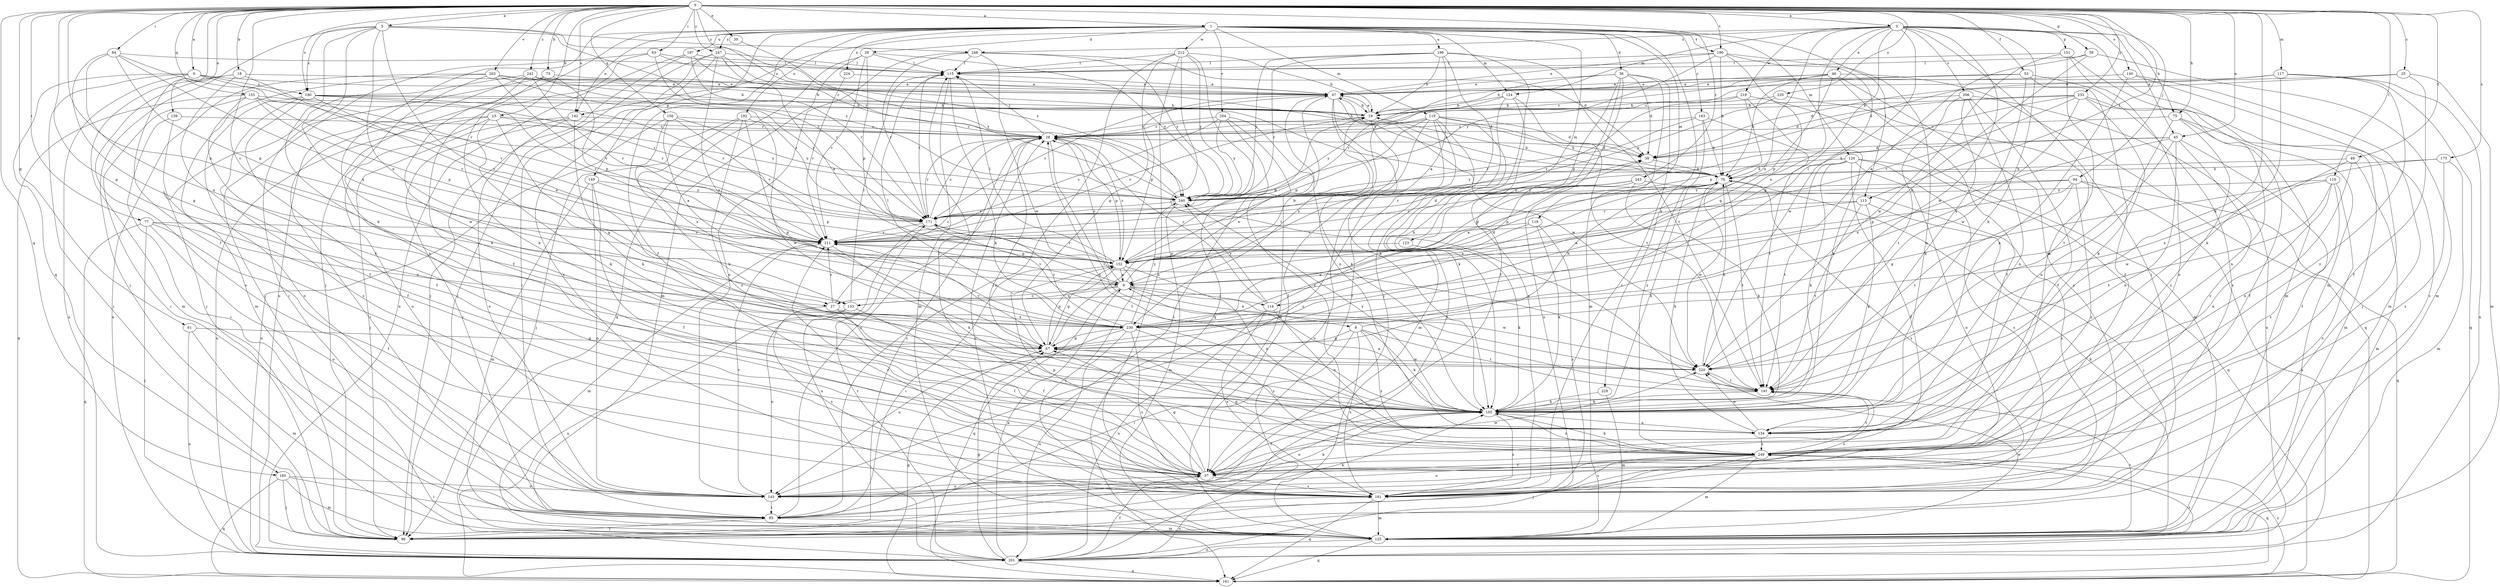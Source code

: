 strict digraph  {
0;
1;
3;
5;
6;
8;
9;
15;
18;
19;
25;
27;
28;
29;
36;
38;
39;
45;
46;
47;
49;
53;
57;
58;
61;
67;
73;
75;
76;
77;
83;
84;
85;
94;
96;
105;
110;
113;
114;
115;
117;
118;
119;
120;
123;
124;
125;
133;
134;
139;
140;
142;
143;
149;
151;
152;
153;
156;
160;
161;
163;
171;
175;
180;
181;
190;
191;
192;
196;
197;
201;
203;
204;
206;
211;
212;
219;
220;
224;
229;
230;
233;
235;
240;
242;
243;
247;
248;
249;
0 -> 1  [label=a];
0 -> 3  [label=a];
0 -> 5  [label=a];
0 -> 6  [label=a];
0 -> 15  [label=b];
0 -> 18  [label=b];
0 -> 25  [label=c];
0 -> 27  [label=c];
0 -> 39  [label=e];
0 -> 45  [label=e];
0 -> 49  [label=f];
0 -> 53  [label=f];
0 -> 57  [label=f];
0 -> 58  [label=g];
0 -> 61  [label=g];
0 -> 67  [label=g];
0 -> 73  [label=h];
0 -> 75  [label=h];
0 -> 77  [label=i];
0 -> 83  [label=i];
0 -> 84  [label=i];
0 -> 94  [label=j];
0 -> 105  [label=k];
0 -> 110  [label=l];
0 -> 113  [label=l];
0 -> 117  [label=m];
0 -> 133  [label=n];
0 -> 139  [label=o];
0 -> 140  [label=o];
0 -> 142  [label=o];
0 -> 153  [label=q];
0 -> 156  [label=q];
0 -> 160  [label=q];
0 -> 175  [label=s];
0 -> 180  [label=s];
0 -> 190  [label=t];
0 -> 203  [label=v];
0 -> 233  [label=y];
0 -> 235  [label=y];
0 -> 240  [label=y];
0 -> 242  [label=z];
0 -> 243  [label=z];
0 -> 247  [label=z];
1 -> 29  [label=d];
1 -> 36  [label=d];
1 -> 57  [label=f];
1 -> 96  [label=j];
1 -> 113  [label=l];
1 -> 118  [label=m];
1 -> 119  [label=m];
1 -> 120  [label=m];
1 -> 123  [label=m];
1 -> 124  [label=m];
1 -> 142  [label=o];
1 -> 149  [label=p];
1 -> 163  [label=r];
1 -> 190  [label=t];
1 -> 192  [label=u];
1 -> 196  [label=u];
1 -> 197  [label=u];
1 -> 201  [label=u];
1 -> 204  [label=v];
1 -> 212  [label=w];
1 -> 224  [label=x];
1 -> 229  [label=x];
1 -> 247  [label=z];
3 -> 45  [label=e];
3 -> 46  [label=e];
3 -> 67  [label=g];
3 -> 75  [label=h];
3 -> 85  [label=i];
3 -> 105  [label=k];
3 -> 114  [label=l];
3 -> 124  [label=m];
3 -> 125  [label=m];
3 -> 133  [label=n];
3 -> 142  [label=o];
3 -> 151  [label=p];
3 -> 206  [label=v];
3 -> 219  [label=w];
3 -> 220  [label=w];
3 -> 230  [label=x];
3 -> 248  [label=z];
5 -> 27  [label=c];
5 -> 76  [label=h];
5 -> 96  [label=j];
5 -> 105  [label=k];
5 -> 133  [label=n];
5 -> 180  [label=s];
5 -> 230  [label=x];
5 -> 240  [label=y];
5 -> 248  [label=z];
6 -> 47  [label=e];
6 -> 96  [label=j];
6 -> 160  [label=q];
6 -> 171  [label=r];
6 -> 180  [label=s];
6 -> 201  [label=u];
8 -> 67  [label=g];
8 -> 76  [label=h];
8 -> 85  [label=i];
8 -> 105  [label=k];
8 -> 181  [label=s];
8 -> 191  [label=t];
8 -> 249  [label=z];
9 -> 8  [label=a];
9 -> 19  [label=b];
9 -> 27  [label=c];
9 -> 28  [label=c];
9 -> 114  [label=l];
9 -> 133  [label=n];
9 -> 161  [label=q];
9 -> 211  [label=v];
9 -> 220  [label=w];
15 -> 28  [label=c];
15 -> 67  [label=g];
15 -> 85  [label=i];
15 -> 105  [label=k];
15 -> 143  [label=o];
15 -> 201  [label=u];
15 -> 240  [label=y];
18 -> 47  [label=e];
18 -> 57  [label=f];
18 -> 125  [label=m];
18 -> 143  [label=o];
18 -> 211  [label=v];
19 -> 28  [label=c];
19 -> 47  [label=e];
19 -> 57  [label=f];
19 -> 211  [label=v];
25 -> 38  [label=d];
25 -> 47  [label=e];
25 -> 57  [label=f];
25 -> 125  [label=m];
27 -> 28  [label=c];
27 -> 57  [label=f];
27 -> 181  [label=s];
27 -> 211  [label=v];
27 -> 230  [label=x];
28 -> 38  [label=d];
28 -> 115  [label=l];
28 -> 134  [label=n];
28 -> 152  [label=p];
28 -> 171  [label=r];
28 -> 191  [label=t];
29 -> 115  [label=l];
29 -> 125  [label=m];
29 -> 152  [label=p];
29 -> 161  [label=q];
29 -> 211  [label=v];
29 -> 240  [label=y];
36 -> 38  [label=d];
36 -> 47  [label=e];
36 -> 57  [label=f];
36 -> 125  [label=m];
36 -> 152  [label=p];
36 -> 171  [label=r];
36 -> 181  [label=s];
36 -> 201  [label=u];
38 -> 76  [label=h];
39 -> 240  [label=y];
45 -> 38  [label=d];
45 -> 57  [label=f];
45 -> 76  [label=h];
45 -> 134  [label=n];
45 -> 220  [label=w];
45 -> 230  [label=x];
45 -> 249  [label=z];
46 -> 19  [label=b];
46 -> 28  [label=c];
46 -> 47  [label=e];
46 -> 57  [label=f];
46 -> 76  [label=h];
46 -> 152  [label=p];
46 -> 161  [label=q];
46 -> 181  [label=s];
47 -> 19  [label=b];
47 -> 105  [label=k];
47 -> 125  [label=m];
47 -> 134  [label=n];
47 -> 152  [label=p];
47 -> 171  [label=r];
47 -> 220  [label=w];
49 -> 76  [label=h];
49 -> 125  [label=m];
49 -> 134  [label=n];
49 -> 220  [label=w];
53 -> 28  [label=c];
53 -> 47  [label=e];
53 -> 57  [label=f];
53 -> 181  [label=s];
53 -> 220  [label=w];
57 -> 67  [label=g];
57 -> 143  [label=o];
57 -> 152  [label=p];
57 -> 181  [label=s];
57 -> 220  [label=w];
58 -> 9  [label=a];
58 -> 115  [label=l];
58 -> 125  [label=m];
58 -> 230  [label=x];
61 -> 67  [label=g];
61 -> 125  [label=m];
61 -> 201  [label=u];
67 -> 47  [label=e];
67 -> 152  [label=p];
67 -> 211  [label=v];
67 -> 220  [label=w];
73 -> 47  [label=e];
73 -> 85  [label=i];
73 -> 105  [label=k];
73 -> 152  [label=p];
75 -> 28  [label=c];
75 -> 57  [label=f];
75 -> 125  [label=m];
75 -> 134  [label=n];
75 -> 249  [label=z];
76 -> 19  [label=b];
76 -> 47  [label=e];
76 -> 152  [label=p];
76 -> 181  [label=s];
76 -> 191  [label=t];
76 -> 220  [label=w];
76 -> 230  [label=x];
76 -> 240  [label=y];
77 -> 57  [label=f];
77 -> 96  [label=j];
77 -> 143  [label=o];
77 -> 161  [label=q];
77 -> 211  [label=v];
77 -> 230  [label=x];
83 -> 57  [label=f];
83 -> 76  [label=h];
83 -> 96  [label=j];
83 -> 115  [label=l];
83 -> 171  [label=r];
84 -> 67  [label=g];
84 -> 115  [label=l];
84 -> 152  [label=p];
84 -> 171  [label=r];
84 -> 211  [label=v];
84 -> 230  [label=x];
85 -> 28  [label=c];
85 -> 96  [label=j];
85 -> 105  [label=k];
85 -> 125  [label=m];
94 -> 152  [label=p];
94 -> 161  [label=q];
94 -> 171  [label=r];
94 -> 191  [label=t];
94 -> 201  [label=u];
94 -> 240  [label=y];
94 -> 249  [label=z];
96 -> 28  [label=c];
105 -> 9  [label=a];
105 -> 28  [label=c];
105 -> 57  [label=f];
105 -> 76  [label=h];
105 -> 134  [label=n];
105 -> 143  [label=o];
105 -> 181  [label=s];
105 -> 240  [label=y];
105 -> 249  [label=z];
110 -> 67  [label=g];
110 -> 134  [label=n];
110 -> 143  [label=o];
110 -> 191  [label=t];
110 -> 240  [label=y];
110 -> 249  [label=z];
113 -> 9  [label=a];
113 -> 96  [label=j];
113 -> 105  [label=k];
113 -> 171  [label=r];
113 -> 191  [label=t];
114 -> 28  [label=c];
114 -> 38  [label=d];
114 -> 134  [label=n];
114 -> 181  [label=s];
114 -> 201  [label=u];
114 -> 240  [label=y];
115 -> 47  [label=e];
115 -> 105  [label=k];
115 -> 125  [label=m];
117 -> 38  [label=d];
117 -> 47  [label=e];
117 -> 105  [label=k];
117 -> 161  [label=q];
117 -> 201  [label=u];
117 -> 249  [label=z];
118 -> 105  [label=k];
118 -> 181  [label=s];
118 -> 211  [label=v];
118 -> 230  [label=x];
119 -> 28  [label=c];
119 -> 38  [label=d];
119 -> 57  [label=f];
119 -> 76  [label=h];
119 -> 105  [label=k];
119 -> 125  [label=m];
119 -> 143  [label=o];
119 -> 152  [label=p];
119 -> 201  [label=u];
119 -> 240  [label=y];
120 -> 57  [label=f];
120 -> 76  [label=h];
120 -> 105  [label=k];
120 -> 143  [label=o];
120 -> 161  [label=q];
120 -> 181  [label=s];
120 -> 191  [label=t];
120 -> 240  [label=y];
123 -> 105  [label=k];
123 -> 152  [label=p];
124 -> 19  [label=b];
124 -> 96  [label=j];
124 -> 181  [label=s];
124 -> 191  [label=t];
124 -> 230  [label=x];
125 -> 28  [label=c];
125 -> 76  [label=h];
125 -> 161  [label=q];
125 -> 191  [label=t];
125 -> 201  [label=u];
125 -> 220  [label=w];
133 -> 57  [label=f];
133 -> 115  [label=l];
133 -> 143  [label=o];
133 -> 201  [label=u];
134 -> 76  [label=h];
134 -> 115  [label=l];
134 -> 220  [label=w];
134 -> 249  [label=z];
139 -> 28  [label=c];
139 -> 57  [label=f];
139 -> 85  [label=i];
140 -> 47  [label=e];
140 -> 96  [label=j];
140 -> 105  [label=k];
140 -> 125  [label=m];
142 -> 28  [label=c];
142 -> 85  [label=i];
142 -> 96  [label=j];
142 -> 105  [label=k];
142 -> 143  [label=o];
143 -> 85  [label=i];
143 -> 105  [label=k];
143 -> 211  [label=v];
149 -> 57  [label=f];
149 -> 125  [label=m];
149 -> 143  [label=o];
149 -> 152  [label=p];
149 -> 240  [label=y];
151 -> 115  [label=l];
151 -> 125  [label=m];
151 -> 143  [label=o];
151 -> 220  [label=w];
151 -> 249  [label=z];
152 -> 9  [label=a];
152 -> 19  [label=b];
152 -> 28  [label=c];
152 -> 67  [label=g];
152 -> 85  [label=i];
152 -> 115  [label=l];
152 -> 134  [label=n];
152 -> 171  [label=r];
152 -> 181  [label=s];
153 -> 19  [label=b];
153 -> 85  [label=i];
153 -> 105  [label=k];
153 -> 152  [label=p];
153 -> 161  [label=q];
153 -> 171  [label=r];
153 -> 211  [label=v];
156 -> 9  [label=a];
156 -> 28  [label=c];
156 -> 201  [label=u];
156 -> 211  [label=v];
156 -> 230  [label=x];
156 -> 240  [label=y];
160 -> 85  [label=i];
160 -> 96  [label=j];
160 -> 125  [label=m];
160 -> 143  [label=o];
160 -> 161  [label=q];
161 -> 67  [label=g];
161 -> 249  [label=z];
163 -> 28  [label=c];
163 -> 76  [label=h];
163 -> 171  [label=r];
163 -> 191  [label=t];
163 -> 249  [label=z];
171 -> 28  [label=c];
171 -> 115  [label=l];
171 -> 191  [label=t];
171 -> 201  [label=u];
171 -> 211  [label=v];
175 -> 76  [label=h];
175 -> 125  [label=m];
175 -> 230  [label=x];
175 -> 249  [label=z];
180 -> 9  [label=a];
180 -> 19  [label=b];
180 -> 38  [label=d];
180 -> 57  [label=f];
180 -> 143  [label=o];
180 -> 171  [label=r];
180 -> 181  [label=s];
180 -> 211  [label=v];
181 -> 125  [label=m];
181 -> 161  [label=q];
181 -> 211  [label=v];
190 -> 47  [label=e];
190 -> 67  [label=g];
190 -> 76  [label=h];
190 -> 115  [label=l];
190 -> 134  [label=n];
190 -> 220  [label=w];
190 -> 240  [label=y];
191 -> 105  [label=k];
191 -> 181  [label=s];
192 -> 28  [label=c];
192 -> 67  [label=g];
192 -> 96  [label=j];
192 -> 105  [label=k];
192 -> 220  [label=w];
192 -> 249  [label=z];
196 -> 9  [label=a];
196 -> 19  [label=b];
196 -> 96  [label=j];
196 -> 105  [label=k];
196 -> 115  [label=l];
196 -> 171  [label=r];
196 -> 191  [label=t];
196 -> 240  [label=y];
197 -> 28  [label=c];
197 -> 96  [label=j];
197 -> 115  [label=l];
197 -> 171  [label=r];
197 -> 201  [label=u];
201 -> 9  [label=a];
201 -> 57  [label=f];
201 -> 67  [label=g];
201 -> 161  [label=q];
201 -> 171  [label=r];
201 -> 181  [label=s];
201 -> 249  [label=z];
203 -> 19  [label=b];
203 -> 47  [label=e];
203 -> 105  [label=k];
203 -> 125  [label=m];
203 -> 171  [label=r];
203 -> 201  [label=u];
203 -> 211  [label=v];
204 -> 28  [label=c];
204 -> 85  [label=i];
204 -> 105  [label=k];
204 -> 211  [label=v];
204 -> 240  [label=y];
204 -> 249  [label=z];
206 -> 19  [label=b];
206 -> 57  [label=f];
206 -> 105  [label=k];
206 -> 134  [label=n];
206 -> 191  [label=t];
206 -> 201  [label=u];
211 -> 38  [label=d];
211 -> 105  [label=k];
211 -> 125  [label=m];
211 -> 152  [label=p];
212 -> 19  [label=b];
212 -> 67  [label=g];
212 -> 85  [label=i];
212 -> 115  [label=l];
212 -> 161  [label=q];
212 -> 181  [label=s];
212 -> 191  [label=t];
212 -> 240  [label=y];
219 -> 19  [label=b];
219 -> 105  [label=k];
219 -> 125  [label=m];
219 -> 152  [label=p];
219 -> 211  [label=v];
220 -> 76  [label=h];
220 -> 191  [label=t];
224 -> 47  [label=e];
224 -> 211  [label=v];
229 -> 105  [label=k];
229 -> 125  [label=m];
230 -> 67  [label=g];
230 -> 115  [label=l];
230 -> 143  [label=o];
230 -> 171  [label=r];
230 -> 181  [label=s];
230 -> 201  [label=u];
230 -> 240  [label=y];
230 -> 249  [label=z];
233 -> 19  [label=b];
233 -> 38  [label=d];
233 -> 105  [label=k];
233 -> 134  [label=n];
233 -> 181  [label=s];
233 -> 211  [label=v];
233 -> 230  [label=x];
233 -> 240  [label=y];
235 -> 19  [label=b];
235 -> 191  [label=t];
235 -> 240  [label=y];
240 -> 28  [label=c];
240 -> 125  [label=m];
240 -> 171  [label=r];
242 -> 19  [label=b];
242 -> 47  [label=e];
242 -> 96  [label=j];
242 -> 134  [label=n];
242 -> 171  [label=r];
242 -> 211  [label=v];
242 -> 220  [label=w];
243 -> 9  [label=a];
243 -> 105  [label=k];
243 -> 152  [label=p];
243 -> 181  [label=s];
243 -> 211  [label=v];
243 -> 240  [label=y];
247 -> 9  [label=a];
247 -> 85  [label=i];
247 -> 96  [label=j];
247 -> 115  [label=l];
247 -> 181  [label=s];
247 -> 230  [label=x];
247 -> 240  [label=y];
248 -> 38  [label=d];
248 -> 115  [label=l];
248 -> 143  [label=o];
248 -> 171  [label=r];
248 -> 220  [label=w];
248 -> 240  [label=y];
249 -> 57  [label=f];
249 -> 67  [label=g];
249 -> 96  [label=j];
249 -> 105  [label=k];
249 -> 125  [label=m];
249 -> 143  [label=o];
249 -> 161  [label=q];
249 -> 181  [label=s];
249 -> 191  [label=t];
}

